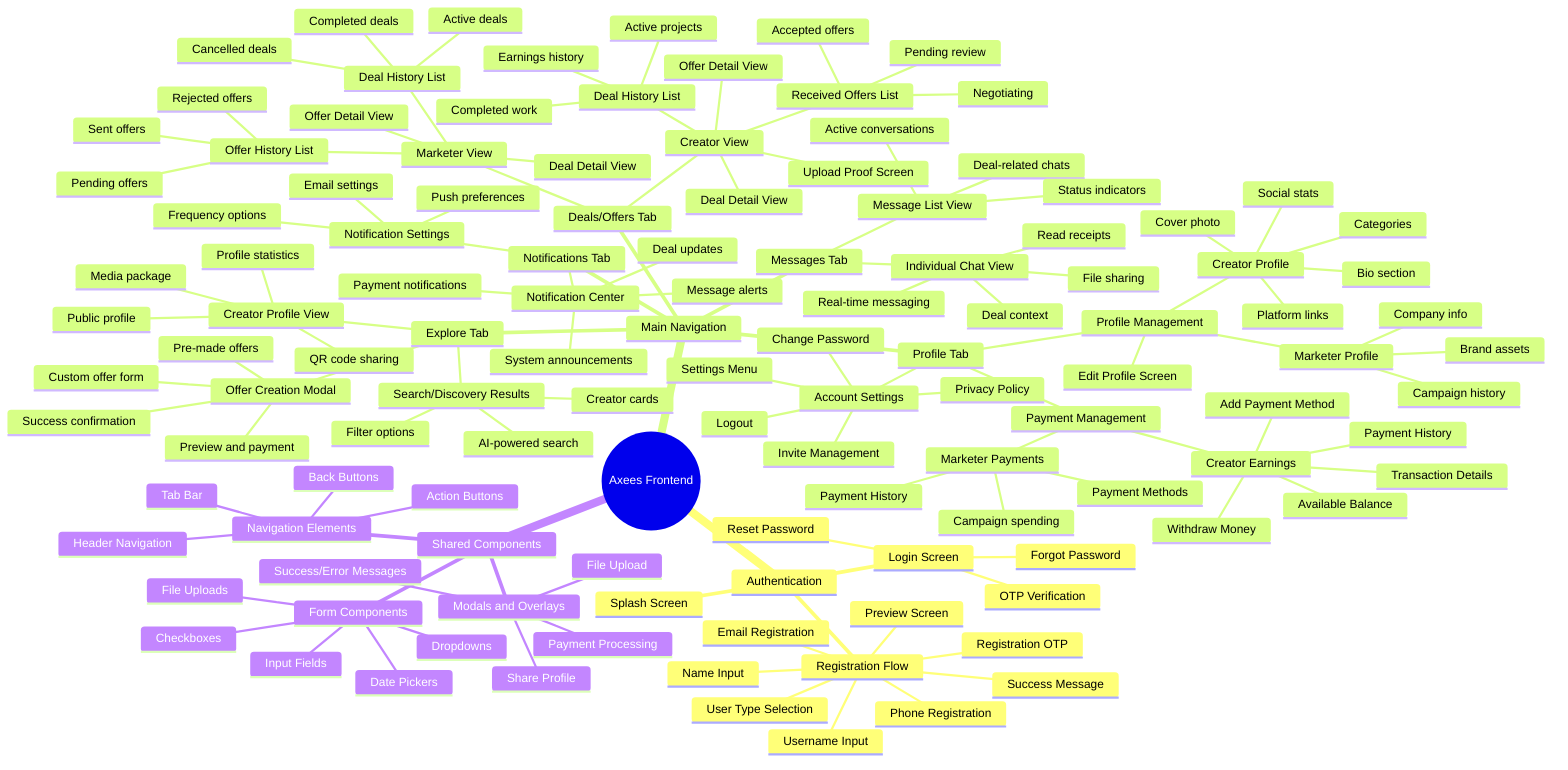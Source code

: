 mindmap
  root((Axees Frontend))
    Authentication
      Splash Screen
      Login Screen
        Forgot Password
        OTP Verification
        Reset Password
      Registration Flow
        Preview Screen
        User Type Selection
        Phone Registration
        Registration OTP
        Name Input
        Username Input
        Email Registration
        Success Message
    Main Navigation
      Explore Tab
        Search/Discovery Results
          AI-powered search
          Filter options
          Creator cards
        Creator Profile View
          Public profile
          QR code sharing
          Profile statistics
          Media package
        Offer Creation Modal
          Pre-made offers
          Custom offer form
          Preview and payment
          Success confirmation
      Deals/Offers Tab
        Marketer View
          Offer History List
            Pending offers
            Sent offers
            Rejected offers
          Deal History List
            Active deals
            Completed deals
            Cancelled deals
          Offer Detail View
          Deal Detail View
        Creator View
          Received Offers List
            Pending review
            Negotiating
            Accepted offers
          Deal History List
            Active projects
            Completed work
            Earnings history
          Offer Detail View
          Deal Detail View
          Upload Proof Screen
      Messages Tab
        Message List View
          Active conversations
          Deal-related chats
          Status indicators
        Individual Chat View
          Real-time messaging
          File sharing
          Deal context
          Read receipts
      Notifications Tab
        Notification Center
          Deal updates
          Payment notifications
          System announcements
          Message alerts
        Notification Settings
          Push preferences
          Email settings
          Frequency options
      Profile Tab
        Profile Management
          Creator Profile
            Cover photo
            Social stats
            Platform links
            Bio section
            Categories
          Marketer Profile
            Company info
            Campaign history
            Brand assets
          Edit Profile Screen
        Account Settings
          Settings Menu
          Change Password
          Invite Management
          Privacy Policy
          Logout
        Payment Management
          Creator Earnings
            Payment History
            Available Balance
            Transaction Details
            Withdraw Money
            Add Payment Method
          Marketer Payments
            Payment History
            Payment Methods
            Campaign spending
    Shared Components
      Modals and Overlays
        Payment Processing
        File Upload
        Share Profile
        Success/Error Messages
      Navigation Elements
        Tab Bar
        Header Navigation
        Back Buttons
        Action Buttons
      Form Components
        Input Fields
        Dropdowns
        Date Pickers
        File Uploads
        Checkboxes